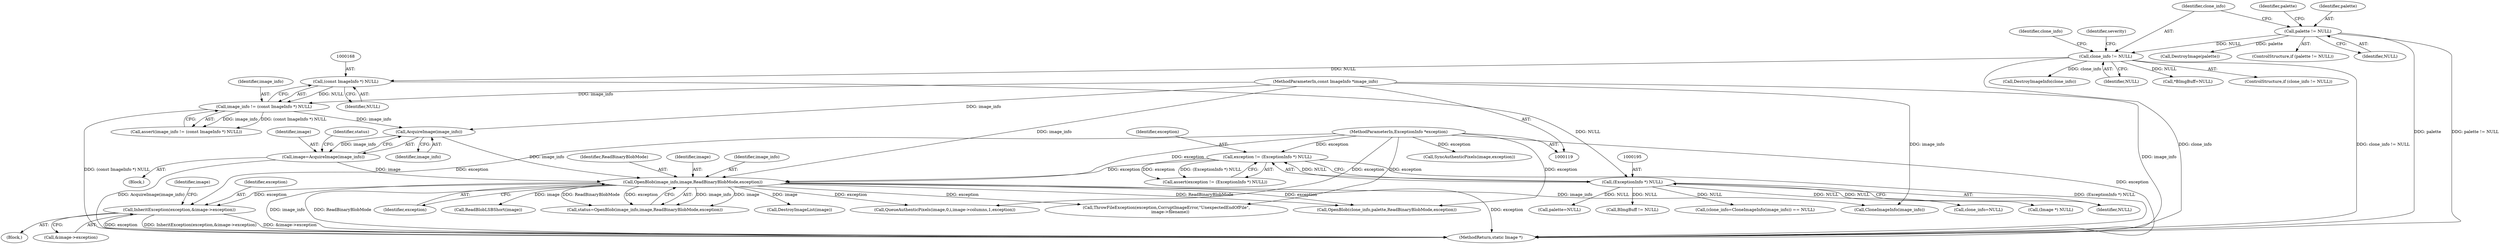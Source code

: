 digraph "0_ImageMagick_1e59b29e520d2beab73e8c78aacd5f1c0d76196d@pointer" {
"1000467" [label="(Call,InheritException(exception,&image->exception))"];
"1000209" [label="(Call,OpenBlob(image_info,image,ReadBinaryBlobMode,exception))"];
"1000205" [label="(Call,AcquireImage(image_info))"];
"1000165" [label="(Call,image_info != (const ImageInfo *) NULL)"];
"1000120" [label="(MethodParameterIn,const ImageInfo *image_info)"];
"1000167" [label="(Call,(const ImageInfo *) NULL)"];
"1000133" [label="(Call,clone_info != NULL)"];
"1000125" [label="(Call,palette != NULL)"];
"1000203" [label="(Call,image=AcquireImage(image_info))"];
"1000192" [label="(Call,exception != (ExceptionInfo *) NULL)"];
"1000121" [label="(MethodParameterIn,ExceptionInfo *exception)"];
"1000194" [label="(Call,(ExceptionInfo *) NULL)"];
"1000192" [label="(Call,exception != (ExceptionInfo *) NULL)"];
"1000221" [label="(Call,DestroyImageList(image))"];
"1000209" [label="(Call,OpenBlob(image_info,image,ReadBinaryBlobMode,exception))"];
"1000169" [label="(Identifier,NULL)"];
"1000466" [label="(Block,)"];
"1001520" [label="(MethodReturn,static Image *)"];
"1000227" [label="(Call,palette=NULL)"];
"1000212" [label="(Identifier,ReadBinaryBlobMode)"];
"1000194" [label="(Call,(ExceptionInfo *) NULL)"];
"1000126" [label="(Identifier,palette)"];
"1001476" [label="(Call,BImgBuff != NULL)"];
"1000632" [label="(Call,OpenBlob(clone_info,palette,ReadBinaryBlobMode,exception))"];
"1000468" [label="(Identifier,exception)"];
"1000211" [label="(Identifier,image)"];
"1000480" [label="(Call,CloneImageInfo(image_info))"];
"1000205" [label="(Call,AcquireImage(image_info))"];
"1000193" [label="(Identifier,exception)"];
"1000122" [label="(Block,)"];
"1000477" [label="(Call,(clone_info=CloneImageInfo(image_info)) == NULL)"];
"1000138" [label="(Call,DestroyImageInfo(clone_info))"];
"1000141" [label="(Identifier,severity)"];
"1000130" [label="(Call,DestroyImage(palette))"];
"1000191" [label="(Call,assert(exception != (ExceptionInfo *) NULL))"];
"1000165" [label="(Call,image_info != (const ImageInfo *) NULL)"];
"1000213" [label="(Identifier,exception)"];
"1000134" [label="(Identifier,clone_info)"];
"1000135" [label="(Identifier,NULL)"];
"1000237" [label="(Call,ReadBlobLSBShort(image))"];
"1000137" [label="(Identifier,clone_info)"];
"1000208" [label="(Identifier,status)"];
"1000125" [label="(Call,palette != NULL)"];
"1000230" [label="(Call,clone_info=NULL)"];
"1000121" [label="(MethodParameterIn,ExceptionInfo *exception)"];
"1000206" [label="(Identifier,image_info)"];
"1000133" [label="(Call,clone_info != NULL)"];
"1000120" [label="(MethodParameterIn,const ImageInfo *image_info)"];
"1000469" [label="(Call,&image->exception)"];
"1001419" [label="(Call,QueueAuthenticPixels(image,0,i,image->columns,1,exception))"];
"1000159" [label="(Call,*BImgBuff=NULL)"];
"1001469" [label="(Call,SyncAuthenticPixels(image,exception))"];
"1000224" [label="(Call,(Image *) NULL)"];
"1001506" [label="(Call,ThrowFileException(exception,CorruptImageError,\"UnexpectedEndOfFile\",\n      image->filename))"];
"1000475" [label="(Identifier,image)"];
"1000166" [label="(Identifier,image_info)"];
"1000124" [label="(ControlStructure,if (palette != NULL))"];
"1000164" [label="(Call,assert(image_info != (const ImageInfo *) NULL))"];
"1000129" [label="(Identifier,palette)"];
"1000207" [label="(Call,status=OpenBlob(image_info,image,ReadBinaryBlobMode,exception))"];
"1000127" [label="(Identifier,NULL)"];
"1000196" [label="(Identifier,NULL)"];
"1000203" [label="(Call,image=AcquireImage(image_info))"];
"1000132" [label="(ControlStructure,if (clone_info != NULL))"];
"1000204" [label="(Identifier,image)"];
"1000467" [label="(Call,InheritException(exception,&image->exception))"];
"1000167" [label="(Call,(const ImageInfo *) NULL)"];
"1000210" [label="(Identifier,image_info)"];
"1000467" -> "1000466"  [label="AST: "];
"1000467" -> "1000469"  [label="CFG: "];
"1000468" -> "1000467"  [label="AST: "];
"1000469" -> "1000467"  [label="AST: "];
"1000475" -> "1000467"  [label="CFG: "];
"1000467" -> "1001520"  [label="DDG: exception"];
"1000467" -> "1001520"  [label="DDG: InheritException(exception,&image->exception)"];
"1000467" -> "1001520"  [label="DDG: &image->exception"];
"1000209" -> "1000467"  [label="DDG: exception"];
"1000121" -> "1000467"  [label="DDG: exception"];
"1000209" -> "1000207"  [label="AST: "];
"1000209" -> "1000213"  [label="CFG: "];
"1000210" -> "1000209"  [label="AST: "];
"1000211" -> "1000209"  [label="AST: "];
"1000212" -> "1000209"  [label="AST: "];
"1000213" -> "1000209"  [label="AST: "];
"1000207" -> "1000209"  [label="CFG: "];
"1000209" -> "1001520"  [label="DDG: image_info"];
"1000209" -> "1001520"  [label="DDG: ReadBinaryBlobMode"];
"1000209" -> "1001520"  [label="DDG: exception"];
"1000209" -> "1000207"  [label="DDG: image_info"];
"1000209" -> "1000207"  [label="DDG: image"];
"1000209" -> "1000207"  [label="DDG: ReadBinaryBlobMode"];
"1000209" -> "1000207"  [label="DDG: exception"];
"1000205" -> "1000209"  [label="DDG: image_info"];
"1000120" -> "1000209"  [label="DDG: image_info"];
"1000203" -> "1000209"  [label="DDG: image"];
"1000192" -> "1000209"  [label="DDG: exception"];
"1000121" -> "1000209"  [label="DDG: exception"];
"1000209" -> "1000221"  [label="DDG: image"];
"1000209" -> "1000237"  [label="DDG: image"];
"1000209" -> "1000480"  [label="DDG: image_info"];
"1000209" -> "1000632"  [label="DDG: ReadBinaryBlobMode"];
"1000209" -> "1000632"  [label="DDG: exception"];
"1000209" -> "1001419"  [label="DDG: exception"];
"1000209" -> "1001506"  [label="DDG: exception"];
"1000205" -> "1000203"  [label="AST: "];
"1000205" -> "1000206"  [label="CFG: "];
"1000206" -> "1000205"  [label="AST: "];
"1000203" -> "1000205"  [label="CFG: "];
"1000205" -> "1000203"  [label="DDG: image_info"];
"1000165" -> "1000205"  [label="DDG: image_info"];
"1000120" -> "1000205"  [label="DDG: image_info"];
"1000165" -> "1000164"  [label="AST: "];
"1000165" -> "1000167"  [label="CFG: "];
"1000166" -> "1000165"  [label="AST: "];
"1000167" -> "1000165"  [label="AST: "];
"1000164" -> "1000165"  [label="CFG: "];
"1000165" -> "1001520"  [label="DDG: (const ImageInfo *) NULL"];
"1000165" -> "1000164"  [label="DDG: image_info"];
"1000165" -> "1000164"  [label="DDG: (const ImageInfo *) NULL"];
"1000120" -> "1000165"  [label="DDG: image_info"];
"1000167" -> "1000165"  [label="DDG: NULL"];
"1000120" -> "1000119"  [label="AST: "];
"1000120" -> "1001520"  [label="DDG: image_info"];
"1000120" -> "1000480"  [label="DDG: image_info"];
"1000167" -> "1000169"  [label="CFG: "];
"1000168" -> "1000167"  [label="AST: "];
"1000169" -> "1000167"  [label="AST: "];
"1000133" -> "1000167"  [label="DDG: NULL"];
"1000167" -> "1000194"  [label="DDG: NULL"];
"1000133" -> "1000132"  [label="AST: "];
"1000133" -> "1000135"  [label="CFG: "];
"1000134" -> "1000133"  [label="AST: "];
"1000135" -> "1000133"  [label="AST: "];
"1000137" -> "1000133"  [label="CFG: "];
"1000141" -> "1000133"  [label="CFG: "];
"1000133" -> "1001520"  [label="DDG: clone_info"];
"1000133" -> "1001520"  [label="DDG: clone_info != NULL"];
"1000125" -> "1000133"  [label="DDG: NULL"];
"1000133" -> "1000138"  [label="DDG: clone_info"];
"1000133" -> "1000159"  [label="DDG: NULL"];
"1000125" -> "1000124"  [label="AST: "];
"1000125" -> "1000127"  [label="CFG: "];
"1000126" -> "1000125"  [label="AST: "];
"1000127" -> "1000125"  [label="AST: "];
"1000129" -> "1000125"  [label="CFG: "];
"1000134" -> "1000125"  [label="CFG: "];
"1000125" -> "1001520"  [label="DDG: palette"];
"1000125" -> "1001520"  [label="DDG: palette != NULL"];
"1000125" -> "1000130"  [label="DDG: palette"];
"1000203" -> "1000122"  [label="AST: "];
"1000204" -> "1000203"  [label="AST: "];
"1000208" -> "1000203"  [label="CFG: "];
"1000203" -> "1001520"  [label="DDG: AcquireImage(image_info)"];
"1000192" -> "1000191"  [label="AST: "];
"1000192" -> "1000194"  [label="CFG: "];
"1000193" -> "1000192"  [label="AST: "];
"1000194" -> "1000192"  [label="AST: "];
"1000191" -> "1000192"  [label="CFG: "];
"1000192" -> "1001520"  [label="DDG: (ExceptionInfo *) NULL"];
"1000192" -> "1000191"  [label="DDG: exception"];
"1000192" -> "1000191"  [label="DDG: (ExceptionInfo *) NULL"];
"1000121" -> "1000192"  [label="DDG: exception"];
"1000194" -> "1000192"  [label="DDG: NULL"];
"1000121" -> "1000119"  [label="AST: "];
"1000121" -> "1001520"  [label="DDG: exception"];
"1000121" -> "1000632"  [label="DDG: exception"];
"1000121" -> "1001419"  [label="DDG: exception"];
"1000121" -> "1001469"  [label="DDG: exception"];
"1000121" -> "1001506"  [label="DDG: exception"];
"1000194" -> "1000196"  [label="CFG: "];
"1000195" -> "1000194"  [label="AST: "];
"1000196" -> "1000194"  [label="AST: "];
"1000194" -> "1000224"  [label="DDG: NULL"];
"1000194" -> "1000227"  [label="DDG: NULL"];
"1000194" -> "1000230"  [label="DDG: NULL"];
"1000194" -> "1000477"  [label="DDG: NULL"];
"1000194" -> "1001476"  [label="DDG: NULL"];
}
